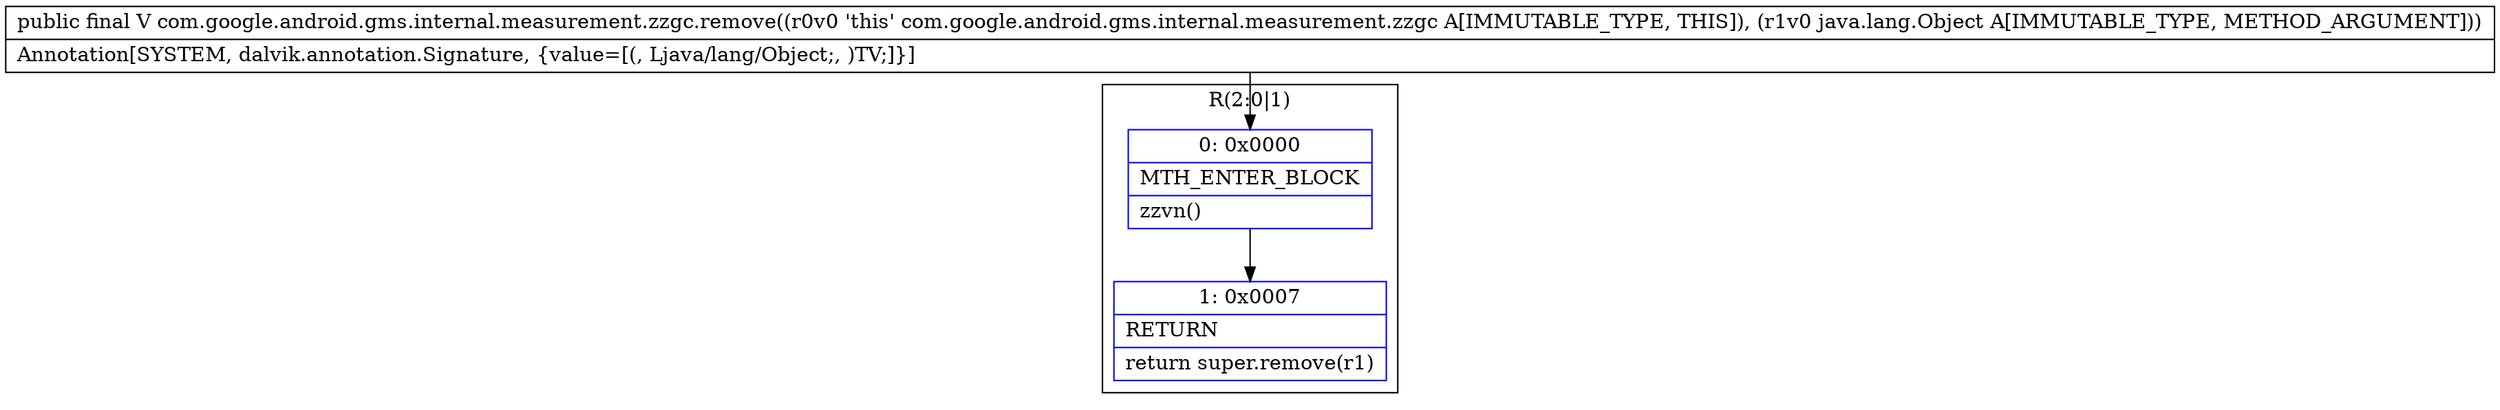 digraph "CFG forcom.google.android.gms.internal.measurement.zzgc.remove(Ljava\/lang\/Object;)Ljava\/lang\/Object;" {
subgraph cluster_Region_1986168263 {
label = "R(2:0|1)";
node [shape=record,color=blue];
Node_0 [shape=record,label="{0\:\ 0x0000|MTH_ENTER_BLOCK\l|zzvn()\l}"];
Node_1 [shape=record,label="{1\:\ 0x0007|RETURN\l|return super.remove(r1)\l}"];
}
MethodNode[shape=record,label="{public final V com.google.android.gms.internal.measurement.zzgc.remove((r0v0 'this' com.google.android.gms.internal.measurement.zzgc A[IMMUTABLE_TYPE, THIS]), (r1v0 java.lang.Object A[IMMUTABLE_TYPE, METHOD_ARGUMENT]))  | Annotation[SYSTEM, dalvik.annotation.Signature, \{value=[(, Ljava\/lang\/Object;, )TV;]\}]\l}"];
MethodNode -> Node_0;
Node_0 -> Node_1;
}

